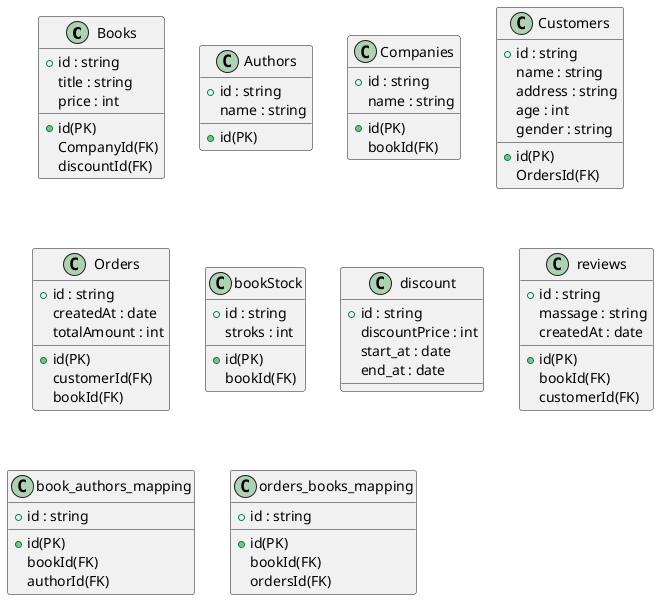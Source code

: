 @startuml
class Books {
    +id : string
    title : string
    price : int
}

Books : +id(PK)
Books : CompanyId(FK)
Books : discountId(FK)

class Authors {
    +id : string
    name : string
}

Authors : +id(PK)

class Companies{
    +id : string
    name : string
}

Companies : +id(PK)
Companies : bookId(FK)

class Customers{
    +id : string
    name : string
    address : string
    age : int
    gender : string 
}

Customers : +id(PK)
Customers : OrdersId(FK)

class Orders{
    +id : string
    createdAt : date
    totalAmount : int 
}

Orders : +id(PK)
Orders : customerId(FK)
Orders : bookId(FK)

class bookStock{
    +id : string
    stroks : int
}

bookStock : +id(PK)
bookStock : bookId(FK)

class discount{
    +id : string
    discountPrice : int
    start_at : date
    end_at : date
}

'下記中間テーブルです。
class reviews{
    +id : string
    massage : string
    createdAt : date
}

reviews : +id(PK)
reviews : bookId(FK)
reviews : customerId(FK)

class book_authors_mapping{
    +id : string
}

book_authors_mapping : +id(PK)
book_authors_mapping : bookId(FK)
book_authors_mapping : authorId(FK)


class orders_books_mapping{
    +id : string
}

orders_books_mapping : +id(PK)
orders_books_mapping : bookId(FK)
orders_books_mapping : ordersId(FK)

@enduml